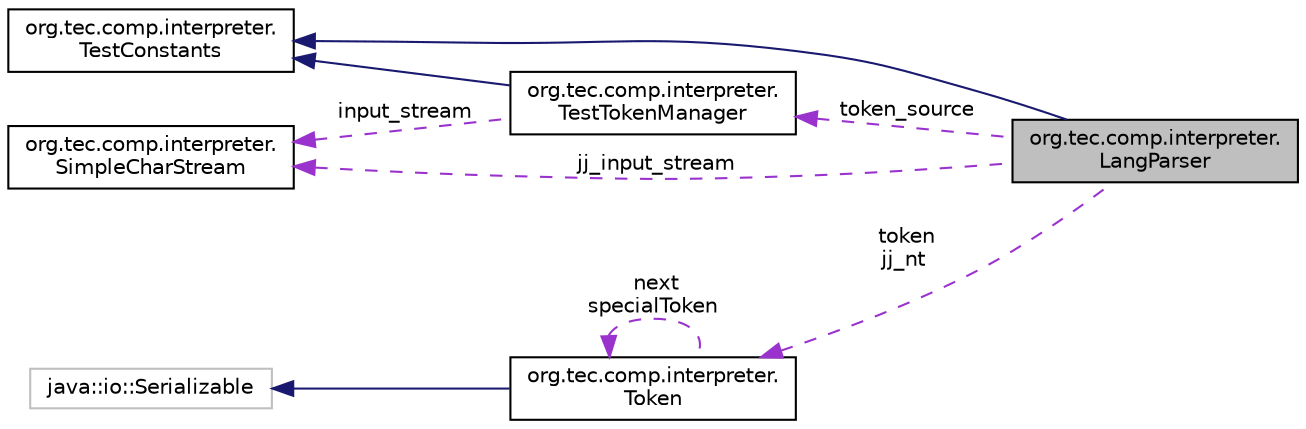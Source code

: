 digraph "org.tec.comp.interpreter.LangParser"
{
 // LATEX_PDF_SIZE
  edge [fontname="Helvetica",fontsize="10",labelfontname="Helvetica",labelfontsize="10"];
  node [fontname="Helvetica",fontsize="10",shape=record];
  rankdir="LR";
  Node2 [label="org.tec.comp.interpreter.\lLangParser",height=0.2,width=0.4,color="black", fillcolor="grey75", style="filled", fontcolor="black",tooltip=" "];
  Node3 -> Node2 [dir="back",color="midnightblue",fontsize="10",style="solid",fontname="Helvetica"];
  Node3 [label="org.tec.comp.interpreter.\lTestConstants",height=0.2,width=0.4,color="black", fillcolor="white", style="filled",URL="$interfaceorg_1_1tec_1_1comp_1_1interpreter_1_1_test_constants.html",tooltip=" "];
  Node4 -> Node2 [dir="back",color="darkorchid3",fontsize="10",style="dashed",label=" jj_input_stream" ,fontname="Helvetica"];
  Node4 [label="org.tec.comp.interpreter.\lSimpleCharStream",height=0.2,width=0.4,color="black", fillcolor="white", style="filled",URL="$classorg_1_1tec_1_1comp_1_1interpreter_1_1_simple_char_stream.html",tooltip=" "];
  Node5 -> Node2 [dir="back",color="darkorchid3",fontsize="10",style="dashed",label=" token_source" ,fontname="Helvetica"];
  Node5 [label="org.tec.comp.interpreter.\lTestTokenManager",height=0.2,width=0.4,color="black", fillcolor="white", style="filled",URL="$classorg_1_1tec_1_1comp_1_1interpreter_1_1_test_token_manager.html",tooltip=" "];
  Node3 -> Node5 [dir="back",color="midnightblue",fontsize="10",style="solid",fontname="Helvetica"];
  Node4 -> Node5 [dir="back",color="darkorchid3",fontsize="10",style="dashed",label=" input_stream" ,fontname="Helvetica"];
  Node6 -> Node2 [dir="back",color="darkorchid3",fontsize="10",style="dashed",label=" token\njj_nt" ,fontname="Helvetica"];
  Node6 [label="org.tec.comp.interpreter.\lToken",height=0.2,width=0.4,color="black", fillcolor="white", style="filled",URL="$classorg_1_1tec_1_1comp_1_1interpreter_1_1_token.html",tooltip=" "];
  Node7 -> Node6 [dir="back",color="midnightblue",fontsize="10",style="solid",fontname="Helvetica"];
  Node7 [label="java::io::Serializable",height=0.2,width=0.4,color="grey75", fillcolor="white", style="filled",tooltip=" "];
  Node6 -> Node6 [dir="back",color="darkorchid3",fontsize="10",style="dashed",label=" next\nspecialToken" ,fontname="Helvetica"];
}

